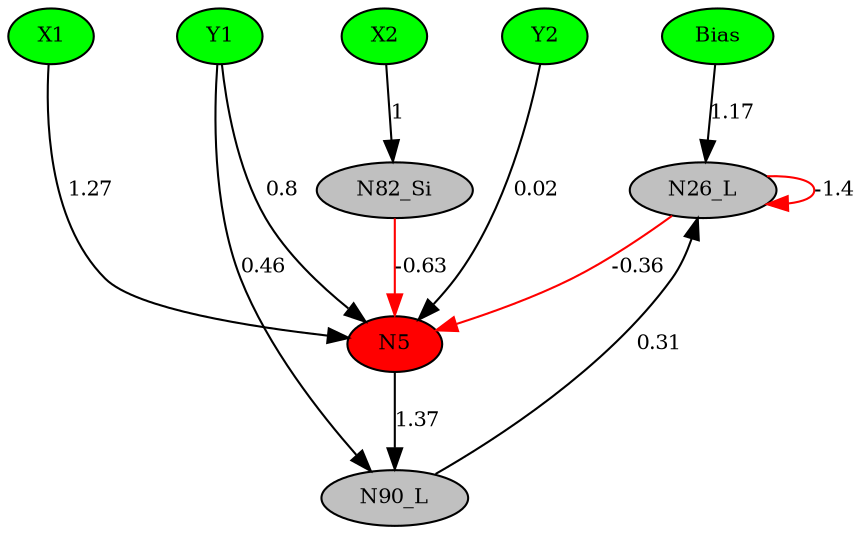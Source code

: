 digraph g { 
N0 [shape=ellipse, label=Bias,fontsize=10,height=0.1,width=0.1,style=filled,fillcolor=green]
N1[shape=ellipse label=X1,fontsize=10,height=0.1,width=0.1,style=filled,fillcolor=green]
N2[shape=ellipse label=Y1,fontsize=10,height=0.1,width=0.1,style=filled,fillcolor=green]
N3[shape=ellipse label=X2,fontsize=10,height=0.1,width=0.1,style=filled,fillcolor=green]
N4[shape=ellipse label=Y2,fontsize=10,height=0.1,width=0.1,style=filled,fillcolor=green]
N5[shape=ellipse,fontsize = 10, height = 0.1, width = 0.1, style = filled, fillcolor = red]
N26[shape=ellipse, label=N26_L,fontsize=10,height=0.1,width=0.1,style=filled,fillcolor=gray]
N82[shape=ellipse, label=N82_Si,fontsize=10,height=0.1,width=0.1,style=filled,fillcolor=gray]
N90[shape=ellipse, label=N90_L,fontsize=10,height=0.1,width=0.1,style=filled,fillcolor=gray]
N1 -> N5 [color=black] [ label=1.27,fontsize=10]
N2 -> N5 [color=black] [ label=0.8,fontsize=10]
N4 -> N5 [color=black] [ label=0.02,fontsize=10]
N0 -> N26 [color=black] [ label=1.17,fontsize=10]
N26 -> N5 [color=red] [arrowType=inv][ label=-0.36,fontsize=10]
N26 -> N26 [color=red] [arrowType=inv][ label=-1.4,fontsize=10]
N3 -> N82 [color=black] [ label=1,fontsize=10]
N82 -> N5 [color=red] [arrowType=inv][ label=-0.63,fontsize=10]
N2 -> N90 [color=black] [ label=0.46,fontsize=10]
N90 -> N26 [color=black] [ label=0.31,fontsize=10]
N5 -> N90 [color=black] [ label=1.37,fontsize=10]
 { rank=same; 
N5
 } 
 { rank=same; 
N1 ->N2 ->N3 ->N4 ->N0 [style=invis]
 } 
}
